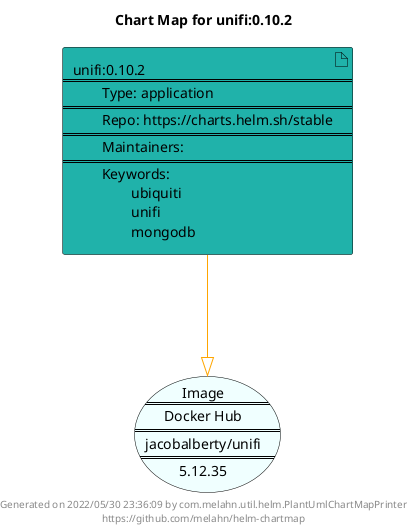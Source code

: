 @startuml
skinparam linetype ortho
skinparam backgroundColor white
skinparam usecaseBorderColor black
skinparam usecaseArrowColor LightSlateGray
skinparam artifactBorderColor black
skinparam artifactArrowColor LightSlateGray

title Chart Map for unifi:0.10.2

'There is one referenced Helm Chart
artifact "unifi:0.10.2\n====\n\tType: application\n====\n\tRepo: https://charts.helm.sh/stable\n====\n\tMaintainers: \n====\n\tKeywords: \n\t\tubiquiti\n\t\tunifi\n\t\tmongodb" as unifi_0_10_2 #LightSeaGreen

'There is one referenced Docker Image
usecase "Image\n====\nDocker Hub\n====\njacobalberty/unifi\n====\n5.12.35" as jacobalberty_unifi_5_12_35 #Azure

'Chart Dependencies
unifi_0_10_2--[#orange]-|>jacobalberty_unifi_5_12_35

center footer Generated on 2022/05/30 23:36:09 by com.melahn.util.helm.PlantUmlChartMapPrinter\nhttps://github.com/melahn/helm-chartmap
@enduml

